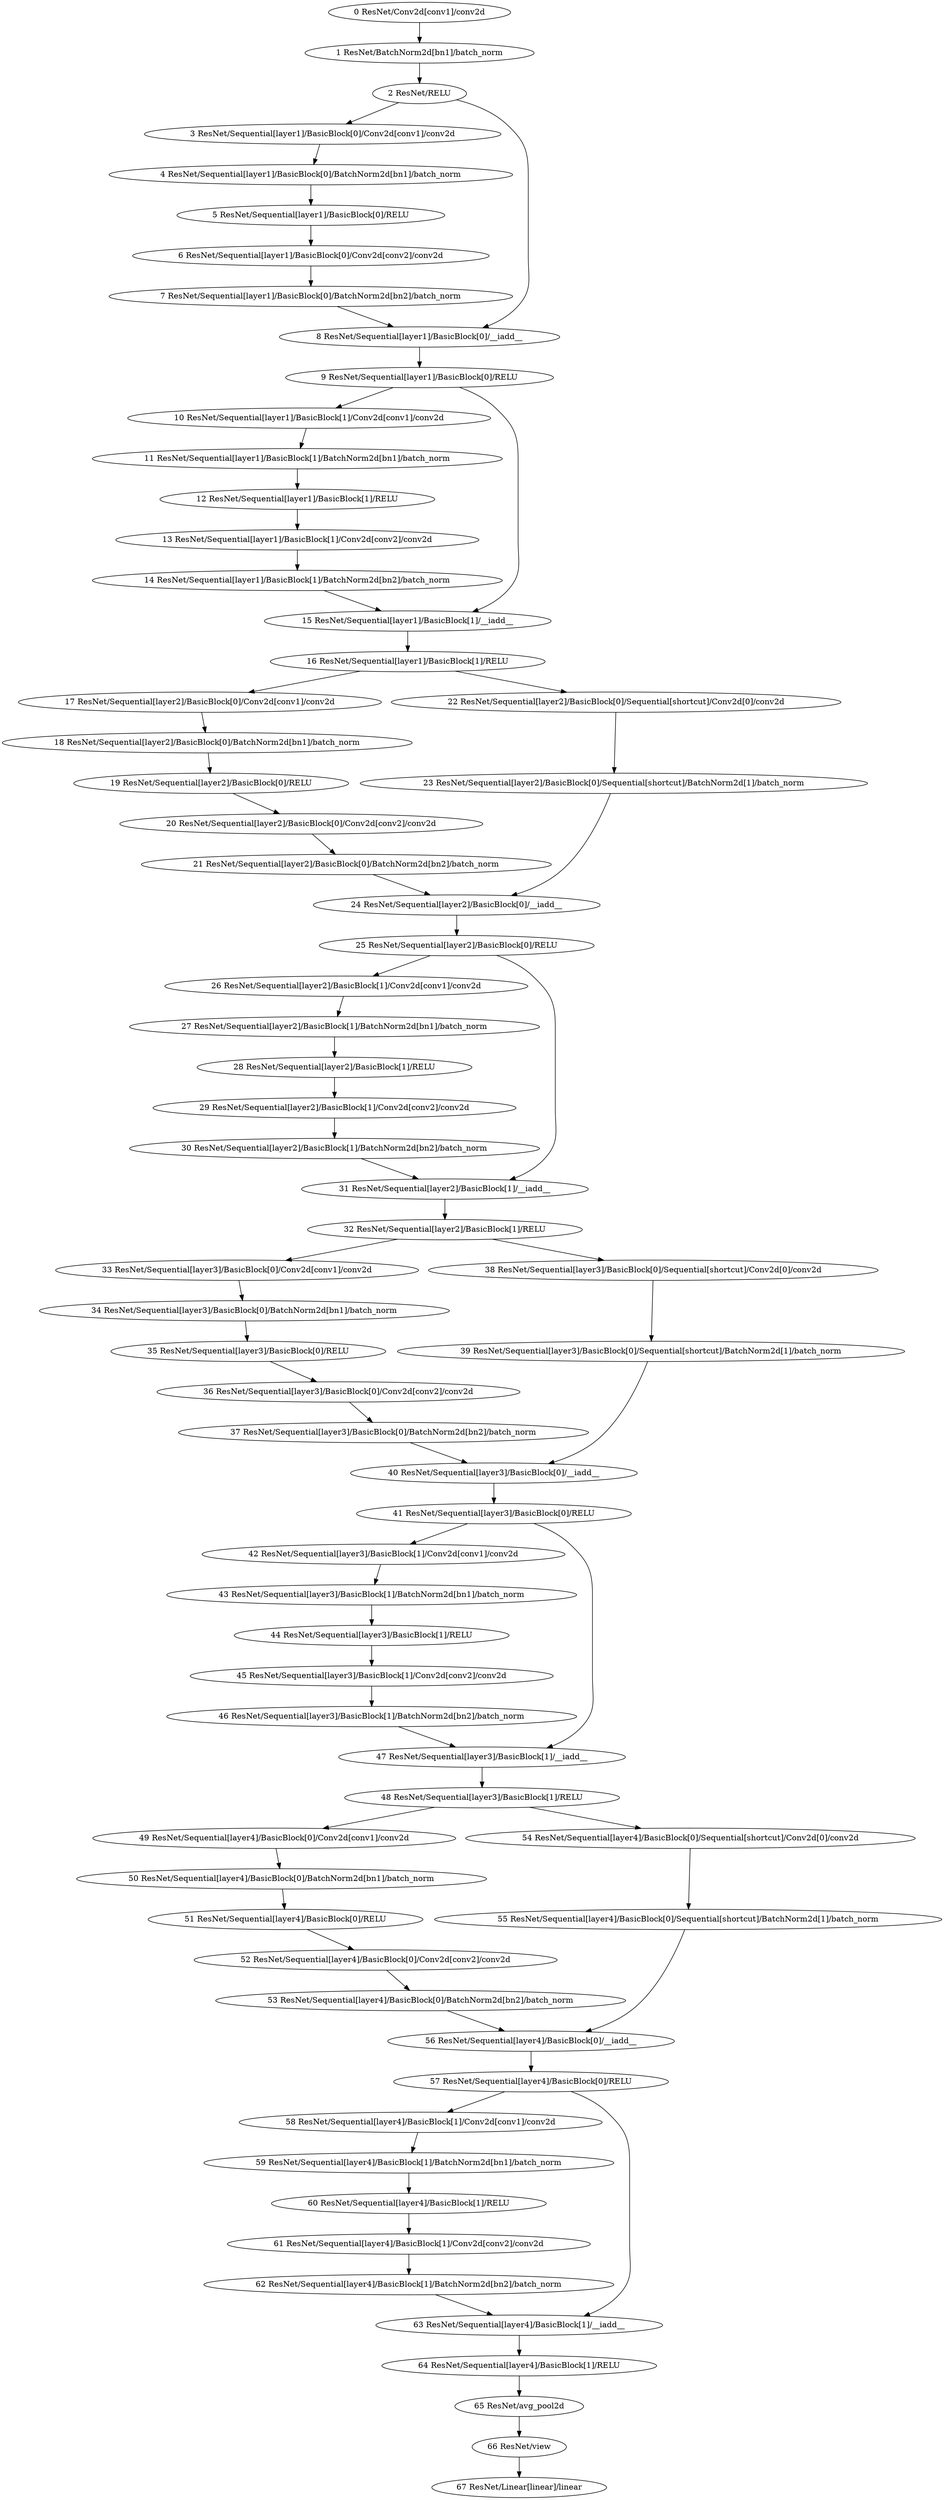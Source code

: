 strict digraph  {
"0 ResNet/Conv2d[conv1]/conv2d" [id=0, scope="ResNet/Conv2d[conv1]", type=conv2d];
"1 ResNet/BatchNorm2d[bn1]/batch_norm" [id=1, scope="ResNet/BatchNorm2d[bn1]", type=batch_norm];
"2 ResNet/RELU" [id=2, scope=ResNet, type=RELU];
"3 ResNet/Sequential[layer1]/BasicBlock[0]/Conv2d[conv1]/conv2d" [id=3, scope="ResNet/Sequential[layer1]/BasicBlock[0]/Conv2d[conv1]", type=conv2d];
"4 ResNet/Sequential[layer1]/BasicBlock[0]/BatchNorm2d[bn1]/batch_norm" [id=4, scope="ResNet/Sequential[layer1]/BasicBlock[0]/BatchNorm2d[bn1]", type=batch_norm];
"5 ResNet/Sequential[layer1]/BasicBlock[0]/RELU" [id=5, scope="ResNet/Sequential[layer1]/BasicBlock[0]", type=RELU];
"6 ResNet/Sequential[layer1]/BasicBlock[0]/Conv2d[conv2]/conv2d" [id=6, scope="ResNet/Sequential[layer1]/BasicBlock[0]/Conv2d[conv2]", type=conv2d];
"7 ResNet/Sequential[layer1]/BasicBlock[0]/BatchNorm2d[bn2]/batch_norm" [id=7, scope="ResNet/Sequential[layer1]/BasicBlock[0]/BatchNorm2d[bn2]", type=batch_norm];
"8 ResNet/Sequential[layer1]/BasicBlock[0]/__iadd__" [id=8, scope="ResNet/Sequential[layer1]/BasicBlock[0]", type=__iadd__];
"9 ResNet/Sequential[layer1]/BasicBlock[0]/RELU" [id=9, scope="ResNet/Sequential[layer1]/BasicBlock[0]", type=RELU];
"10 ResNet/Sequential[layer1]/BasicBlock[1]/Conv2d[conv1]/conv2d" [id=10, scope="ResNet/Sequential[layer1]/BasicBlock[1]/Conv2d[conv1]", type=conv2d];
"11 ResNet/Sequential[layer1]/BasicBlock[1]/BatchNorm2d[bn1]/batch_norm" [id=11, scope="ResNet/Sequential[layer1]/BasicBlock[1]/BatchNorm2d[bn1]", type=batch_norm];
"12 ResNet/Sequential[layer1]/BasicBlock[1]/RELU" [id=12, scope="ResNet/Sequential[layer1]/BasicBlock[1]", type=RELU];
"13 ResNet/Sequential[layer1]/BasicBlock[1]/Conv2d[conv2]/conv2d" [id=13, scope="ResNet/Sequential[layer1]/BasicBlock[1]/Conv2d[conv2]", type=conv2d];
"14 ResNet/Sequential[layer1]/BasicBlock[1]/BatchNorm2d[bn2]/batch_norm" [id=14, scope="ResNet/Sequential[layer1]/BasicBlock[1]/BatchNorm2d[bn2]", type=batch_norm];
"15 ResNet/Sequential[layer1]/BasicBlock[1]/__iadd__" [id=15, scope="ResNet/Sequential[layer1]/BasicBlock[1]", type=__iadd__];
"16 ResNet/Sequential[layer1]/BasicBlock[1]/RELU" [id=16, scope="ResNet/Sequential[layer1]/BasicBlock[1]", type=RELU];
"17 ResNet/Sequential[layer2]/BasicBlock[0]/Conv2d[conv1]/conv2d" [id=17, scope="ResNet/Sequential[layer2]/BasicBlock[0]/Conv2d[conv1]", type=conv2d];
"18 ResNet/Sequential[layer2]/BasicBlock[0]/BatchNorm2d[bn1]/batch_norm" [id=18, scope="ResNet/Sequential[layer2]/BasicBlock[0]/BatchNorm2d[bn1]", type=batch_norm];
"19 ResNet/Sequential[layer2]/BasicBlock[0]/RELU" [id=19, scope="ResNet/Sequential[layer2]/BasicBlock[0]", type=RELU];
"20 ResNet/Sequential[layer2]/BasicBlock[0]/Conv2d[conv2]/conv2d" [id=20, scope="ResNet/Sequential[layer2]/BasicBlock[0]/Conv2d[conv2]", type=conv2d];
"21 ResNet/Sequential[layer2]/BasicBlock[0]/BatchNorm2d[bn2]/batch_norm" [id=21, scope="ResNet/Sequential[layer2]/BasicBlock[0]/BatchNorm2d[bn2]", type=batch_norm];
"22 ResNet/Sequential[layer2]/BasicBlock[0]/Sequential[shortcut]/Conv2d[0]/conv2d" [id=22, scope="ResNet/Sequential[layer2]/BasicBlock[0]/Sequential[shortcut]/Conv2d[0]", type=conv2d];
"23 ResNet/Sequential[layer2]/BasicBlock[0]/Sequential[shortcut]/BatchNorm2d[1]/batch_norm" [id=23, scope="ResNet/Sequential[layer2]/BasicBlock[0]/Sequential[shortcut]/BatchNorm2d[1]", type=batch_norm];
"24 ResNet/Sequential[layer2]/BasicBlock[0]/__iadd__" [id=24, scope="ResNet/Sequential[layer2]/BasicBlock[0]", type=__iadd__];
"25 ResNet/Sequential[layer2]/BasicBlock[0]/RELU" [id=25, scope="ResNet/Sequential[layer2]/BasicBlock[0]", type=RELU];
"26 ResNet/Sequential[layer2]/BasicBlock[1]/Conv2d[conv1]/conv2d" [id=26, scope="ResNet/Sequential[layer2]/BasicBlock[1]/Conv2d[conv1]", type=conv2d];
"27 ResNet/Sequential[layer2]/BasicBlock[1]/BatchNorm2d[bn1]/batch_norm" [id=27, scope="ResNet/Sequential[layer2]/BasicBlock[1]/BatchNorm2d[bn1]", type=batch_norm];
"28 ResNet/Sequential[layer2]/BasicBlock[1]/RELU" [id=28, scope="ResNet/Sequential[layer2]/BasicBlock[1]", type=RELU];
"29 ResNet/Sequential[layer2]/BasicBlock[1]/Conv2d[conv2]/conv2d" [id=29, scope="ResNet/Sequential[layer2]/BasicBlock[1]/Conv2d[conv2]", type=conv2d];
"30 ResNet/Sequential[layer2]/BasicBlock[1]/BatchNorm2d[bn2]/batch_norm" [id=30, scope="ResNet/Sequential[layer2]/BasicBlock[1]/BatchNorm2d[bn2]", type=batch_norm];
"31 ResNet/Sequential[layer2]/BasicBlock[1]/__iadd__" [id=31, scope="ResNet/Sequential[layer2]/BasicBlock[1]", type=__iadd__];
"32 ResNet/Sequential[layer2]/BasicBlock[1]/RELU" [id=32, scope="ResNet/Sequential[layer2]/BasicBlock[1]", type=RELU];
"33 ResNet/Sequential[layer3]/BasicBlock[0]/Conv2d[conv1]/conv2d" [id=33, scope="ResNet/Sequential[layer3]/BasicBlock[0]/Conv2d[conv1]", type=conv2d];
"34 ResNet/Sequential[layer3]/BasicBlock[0]/BatchNorm2d[bn1]/batch_norm" [id=34, scope="ResNet/Sequential[layer3]/BasicBlock[0]/BatchNorm2d[bn1]", type=batch_norm];
"35 ResNet/Sequential[layer3]/BasicBlock[0]/RELU" [id=35, scope="ResNet/Sequential[layer3]/BasicBlock[0]", type=RELU];
"36 ResNet/Sequential[layer3]/BasicBlock[0]/Conv2d[conv2]/conv2d" [id=36, scope="ResNet/Sequential[layer3]/BasicBlock[0]/Conv2d[conv2]", type=conv2d];
"37 ResNet/Sequential[layer3]/BasicBlock[0]/BatchNorm2d[bn2]/batch_norm" [id=37, scope="ResNet/Sequential[layer3]/BasicBlock[0]/BatchNorm2d[bn2]", type=batch_norm];
"38 ResNet/Sequential[layer3]/BasicBlock[0]/Sequential[shortcut]/Conv2d[0]/conv2d" [id=38, scope="ResNet/Sequential[layer3]/BasicBlock[0]/Sequential[shortcut]/Conv2d[0]", type=conv2d];
"39 ResNet/Sequential[layer3]/BasicBlock[0]/Sequential[shortcut]/BatchNorm2d[1]/batch_norm" [id=39, scope="ResNet/Sequential[layer3]/BasicBlock[0]/Sequential[shortcut]/BatchNorm2d[1]", type=batch_norm];
"40 ResNet/Sequential[layer3]/BasicBlock[0]/__iadd__" [id=40, scope="ResNet/Sequential[layer3]/BasicBlock[0]", type=__iadd__];
"41 ResNet/Sequential[layer3]/BasicBlock[0]/RELU" [id=41, scope="ResNet/Sequential[layer3]/BasicBlock[0]", type=RELU];
"42 ResNet/Sequential[layer3]/BasicBlock[1]/Conv2d[conv1]/conv2d" [id=42, scope="ResNet/Sequential[layer3]/BasicBlock[1]/Conv2d[conv1]", type=conv2d];
"43 ResNet/Sequential[layer3]/BasicBlock[1]/BatchNorm2d[bn1]/batch_norm" [id=43, scope="ResNet/Sequential[layer3]/BasicBlock[1]/BatchNorm2d[bn1]", type=batch_norm];
"44 ResNet/Sequential[layer3]/BasicBlock[1]/RELU" [id=44, scope="ResNet/Sequential[layer3]/BasicBlock[1]", type=RELU];
"45 ResNet/Sequential[layer3]/BasicBlock[1]/Conv2d[conv2]/conv2d" [id=45, scope="ResNet/Sequential[layer3]/BasicBlock[1]/Conv2d[conv2]", type=conv2d];
"46 ResNet/Sequential[layer3]/BasicBlock[1]/BatchNorm2d[bn2]/batch_norm" [id=46, scope="ResNet/Sequential[layer3]/BasicBlock[1]/BatchNorm2d[bn2]", type=batch_norm];
"47 ResNet/Sequential[layer3]/BasicBlock[1]/__iadd__" [id=47, scope="ResNet/Sequential[layer3]/BasicBlock[1]", type=__iadd__];
"48 ResNet/Sequential[layer3]/BasicBlock[1]/RELU" [id=48, scope="ResNet/Sequential[layer3]/BasicBlock[1]", type=RELU];
"49 ResNet/Sequential[layer4]/BasicBlock[0]/Conv2d[conv1]/conv2d" [id=49, scope="ResNet/Sequential[layer4]/BasicBlock[0]/Conv2d[conv1]", type=conv2d];
"50 ResNet/Sequential[layer4]/BasicBlock[0]/BatchNorm2d[bn1]/batch_norm" [id=50, scope="ResNet/Sequential[layer4]/BasicBlock[0]/BatchNorm2d[bn1]", type=batch_norm];
"51 ResNet/Sequential[layer4]/BasicBlock[0]/RELU" [id=51, scope="ResNet/Sequential[layer4]/BasicBlock[0]", type=RELU];
"52 ResNet/Sequential[layer4]/BasicBlock[0]/Conv2d[conv2]/conv2d" [id=52, scope="ResNet/Sequential[layer4]/BasicBlock[0]/Conv2d[conv2]", type=conv2d];
"53 ResNet/Sequential[layer4]/BasicBlock[0]/BatchNorm2d[bn2]/batch_norm" [id=53, scope="ResNet/Sequential[layer4]/BasicBlock[0]/BatchNorm2d[bn2]", type=batch_norm];
"54 ResNet/Sequential[layer4]/BasicBlock[0]/Sequential[shortcut]/Conv2d[0]/conv2d" [id=54, scope="ResNet/Sequential[layer4]/BasicBlock[0]/Sequential[shortcut]/Conv2d[0]", type=conv2d];
"55 ResNet/Sequential[layer4]/BasicBlock[0]/Sequential[shortcut]/BatchNorm2d[1]/batch_norm" [id=55, scope="ResNet/Sequential[layer4]/BasicBlock[0]/Sequential[shortcut]/BatchNorm2d[1]", type=batch_norm];
"56 ResNet/Sequential[layer4]/BasicBlock[0]/__iadd__" [id=56, scope="ResNet/Sequential[layer4]/BasicBlock[0]", type=__iadd__];
"57 ResNet/Sequential[layer4]/BasicBlock[0]/RELU" [id=57, scope="ResNet/Sequential[layer4]/BasicBlock[0]", type=RELU];
"58 ResNet/Sequential[layer4]/BasicBlock[1]/Conv2d[conv1]/conv2d" [id=58, scope="ResNet/Sequential[layer4]/BasicBlock[1]/Conv2d[conv1]", type=conv2d];
"59 ResNet/Sequential[layer4]/BasicBlock[1]/BatchNorm2d[bn1]/batch_norm" [id=59, scope="ResNet/Sequential[layer4]/BasicBlock[1]/BatchNorm2d[bn1]", type=batch_norm];
"60 ResNet/Sequential[layer4]/BasicBlock[1]/RELU" [id=60, scope="ResNet/Sequential[layer4]/BasicBlock[1]", type=RELU];
"61 ResNet/Sequential[layer4]/BasicBlock[1]/Conv2d[conv2]/conv2d" [id=61, scope="ResNet/Sequential[layer4]/BasicBlock[1]/Conv2d[conv2]", type=conv2d];
"62 ResNet/Sequential[layer4]/BasicBlock[1]/BatchNorm2d[bn2]/batch_norm" [id=62, scope="ResNet/Sequential[layer4]/BasicBlock[1]/BatchNorm2d[bn2]", type=batch_norm];
"63 ResNet/Sequential[layer4]/BasicBlock[1]/__iadd__" [id=63, scope="ResNet/Sequential[layer4]/BasicBlock[1]", type=__iadd__];
"64 ResNet/Sequential[layer4]/BasicBlock[1]/RELU" [id=64, scope="ResNet/Sequential[layer4]/BasicBlock[1]", type=RELU];
"65 ResNet/avg_pool2d" [id=65, scope=ResNet, type=avg_pool2d];
"66 ResNet/view" [id=66, scope=ResNet, type=view];
"67 ResNet/Linear[linear]/linear" [id=67, scope="ResNet/Linear[linear]", type=linear];
"0 ResNet/Conv2d[conv1]/conv2d" -> "1 ResNet/BatchNorm2d[bn1]/batch_norm";
"1 ResNet/BatchNorm2d[bn1]/batch_norm" -> "2 ResNet/RELU";
"2 ResNet/RELU" -> "3 ResNet/Sequential[layer1]/BasicBlock[0]/Conv2d[conv1]/conv2d";
"2 ResNet/RELU" -> "8 ResNet/Sequential[layer1]/BasicBlock[0]/__iadd__";
"3 ResNet/Sequential[layer1]/BasicBlock[0]/Conv2d[conv1]/conv2d" -> "4 ResNet/Sequential[layer1]/BasicBlock[0]/BatchNorm2d[bn1]/batch_norm";
"4 ResNet/Sequential[layer1]/BasicBlock[0]/BatchNorm2d[bn1]/batch_norm" -> "5 ResNet/Sequential[layer1]/BasicBlock[0]/RELU";
"5 ResNet/Sequential[layer1]/BasicBlock[0]/RELU" -> "6 ResNet/Sequential[layer1]/BasicBlock[0]/Conv2d[conv2]/conv2d";
"6 ResNet/Sequential[layer1]/BasicBlock[0]/Conv2d[conv2]/conv2d" -> "7 ResNet/Sequential[layer1]/BasicBlock[0]/BatchNorm2d[bn2]/batch_norm";
"7 ResNet/Sequential[layer1]/BasicBlock[0]/BatchNorm2d[bn2]/batch_norm" -> "8 ResNet/Sequential[layer1]/BasicBlock[0]/__iadd__";
"8 ResNet/Sequential[layer1]/BasicBlock[0]/__iadd__" -> "9 ResNet/Sequential[layer1]/BasicBlock[0]/RELU";
"9 ResNet/Sequential[layer1]/BasicBlock[0]/RELU" -> "10 ResNet/Sequential[layer1]/BasicBlock[1]/Conv2d[conv1]/conv2d";
"9 ResNet/Sequential[layer1]/BasicBlock[0]/RELU" -> "15 ResNet/Sequential[layer1]/BasicBlock[1]/__iadd__";
"10 ResNet/Sequential[layer1]/BasicBlock[1]/Conv2d[conv1]/conv2d" -> "11 ResNet/Sequential[layer1]/BasicBlock[1]/BatchNorm2d[bn1]/batch_norm";
"11 ResNet/Sequential[layer1]/BasicBlock[1]/BatchNorm2d[bn1]/batch_norm" -> "12 ResNet/Sequential[layer1]/BasicBlock[1]/RELU";
"12 ResNet/Sequential[layer1]/BasicBlock[1]/RELU" -> "13 ResNet/Sequential[layer1]/BasicBlock[1]/Conv2d[conv2]/conv2d";
"13 ResNet/Sequential[layer1]/BasicBlock[1]/Conv2d[conv2]/conv2d" -> "14 ResNet/Sequential[layer1]/BasicBlock[1]/BatchNorm2d[bn2]/batch_norm";
"14 ResNet/Sequential[layer1]/BasicBlock[1]/BatchNorm2d[bn2]/batch_norm" -> "15 ResNet/Sequential[layer1]/BasicBlock[1]/__iadd__";
"15 ResNet/Sequential[layer1]/BasicBlock[1]/__iadd__" -> "16 ResNet/Sequential[layer1]/BasicBlock[1]/RELU";
"16 ResNet/Sequential[layer1]/BasicBlock[1]/RELU" -> "17 ResNet/Sequential[layer2]/BasicBlock[0]/Conv2d[conv1]/conv2d";
"16 ResNet/Sequential[layer1]/BasicBlock[1]/RELU" -> "22 ResNet/Sequential[layer2]/BasicBlock[0]/Sequential[shortcut]/Conv2d[0]/conv2d";
"17 ResNet/Sequential[layer2]/BasicBlock[0]/Conv2d[conv1]/conv2d" -> "18 ResNet/Sequential[layer2]/BasicBlock[0]/BatchNorm2d[bn1]/batch_norm";
"18 ResNet/Sequential[layer2]/BasicBlock[0]/BatchNorm2d[bn1]/batch_norm" -> "19 ResNet/Sequential[layer2]/BasicBlock[0]/RELU";
"19 ResNet/Sequential[layer2]/BasicBlock[0]/RELU" -> "20 ResNet/Sequential[layer2]/BasicBlock[0]/Conv2d[conv2]/conv2d";
"20 ResNet/Sequential[layer2]/BasicBlock[0]/Conv2d[conv2]/conv2d" -> "21 ResNet/Sequential[layer2]/BasicBlock[0]/BatchNorm2d[bn2]/batch_norm";
"21 ResNet/Sequential[layer2]/BasicBlock[0]/BatchNorm2d[bn2]/batch_norm" -> "24 ResNet/Sequential[layer2]/BasicBlock[0]/__iadd__";
"22 ResNet/Sequential[layer2]/BasicBlock[0]/Sequential[shortcut]/Conv2d[0]/conv2d" -> "23 ResNet/Sequential[layer2]/BasicBlock[0]/Sequential[shortcut]/BatchNorm2d[1]/batch_norm";
"23 ResNet/Sequential[layer2]/BasicBlock[0]/Sequential[shortcut]/BatchNorm2d[1]/batch_norm" -> "24 ResNet/Sequential[layer2]/BasicBlock[0]/__iadd__";
"24 ResNet/Sequential[layer2]/BasicBlock[0]/__iadd__" -> "25 ResNet/Sequential[layer2]/BasicBlock[0]/RELU";
"25 ResNet/Sequential[layer2]/BasicBlock[0]/RELU" -> "26 ResNet/Sequential[layer2]/BasicBlock[1]/Conv2d[conv1]/conv2d";
"25 ResNet/Sequential[layer2]/BasicBlock[0]/RELU" -> "31 ResNet/Sequential[layer2]/BasicBlock[1]/__iadd__";
"26 ResNet/Sequential[layer2]/BasicBlock[1]/Conv2d[conv1]/conv2d" -> "27 ResNet/Sequential[layer2]/BasicBlock[1]/BatchNorm2d[bn1]/batch_norm";
"27 ResNet/Sequential[layer2]/BasicBlock[1]/BatchNorm2d[bn1]/batch_norm" -> "28 ResNet/Sequential[layer2]/BasicBlock[1]/RELU";
"28 ResNet/Sequential[layer2]/BasicBlock[1]/RELU" -> "29 ResNet/Sequential[layer2]/BasicBlock[1]/Conv2d[conv2]/conv2d";
"29 ResNet/Sequential[layer2]/BasicBlock[1]/Conv2d[conv2]/conv2d" -> "30 ResNet/Sequential[layer2]/BasicBlock[1]/BatchNorm2d[bn2]/batch_norm";
"30 ResNet/Sequential[layer2]/BasicBlock[1]/BatchNorm2d[bn2]/batch_norm" -> "31 ResNet/Sequential[layer2]/BasicBlock[1]/__iadd__";
"31 ResNet/Sequential[layer2]/BasicBlock[1]/__iadd__" -> "32 ResNet/Sequential[layer2]/BasicBlock[1]/RELU";
"32 ResNet/Sequential[layer2]/BasicBlock[1]/RELU" -> "33 ResNet/Sequential[layer3]/BasicBlock[0]/Conv2d[conv1]/conv2d";
"32 ResNet/Sequential[layer2]/BasicBlock[1]/RELU" -> "38 ResNet/Sequential[layer3]/BasicBlock[0]/Sequential[shortcut]/Conv2d[0]/conv2d";
"33 ResNet/Sequential[layer3]/BasicBlock[0]/Conv2d[conv1]/conv2d" -> "34 ResNet/Sequential[layer3]/BasicBlock[0]/BatchNorm2d[bn1]/batch_norm";
"34 ResNet/Sequential[layer3]/BasicBlock[0]/BatchNorm2d[bn1]/batch_norm" -> "35 ResNet/Sequential[layer3]/BasicBlock[0]/RELU";
"35 ResNet/Sequential[layer3]/BasicBlock[0]/RELU" -> "36 ResNet/Sequential[layer3]/BasicBlock[0]/Conv2d[conv2]/conv2d";
"36 ResNet/Sequential[layer3]/BasicBlock[0]/Conv2d[conv2]/conv2d" -> "37 ResNet/Sequential[layer3]/BasicBlock[0]/BatchNorm2d[bn2]/batch_norm";
"37 ResNet/Sequential[layer3]/BasicBlock[0]/BatchNorm2d[bn2]/batch_norm" -> "40 ResNet/Sequential[layer3]/BasicBlock[0]/__iadd__";
"38 ResNet/Sequential[layer3]/BasicBlock[0]/Sequential[shortcut]/Conv2d[0]/conv2d" -> "39 ResNet/Sequential[layer3]/BasicBlock[0]/Sequential[shortcut]/BatchNorm2d[1]/batch_norm";
"39 ResNet/Sequential[layer3]/BasicBlock[0]/Sequential[shortcut]/BatchNorm2d[1]/batch_norm" -> "40 ResNet/Sequential[layer3]/BasicBlock[0]/__iadd__";
"40 ResNet/Sequential[layer3]/BasicBlock[0]/__iadd__" -> "41 ResNet/Sequential[layer3]/BasicBlock[0]/RELU";
"41 ResNet/Sequential[layer3]/BasicBlock[0]/RELU" -> "42 ResNet/Sequential[layer3]/BasicBlock[1]/Conv2d[conv1]/conv2d";
"41 ResNet/Sequential[layer3]/BasicBlock[0]/RELU" -> "47 ResNet/Sequential[layer3]/BasicBlock[1]/__iadd__";
"42 ResNet/Sequential[layer3]/BasicBlock[1]/Conv2d[conv1]/conv2d" -> "43 ResNet/Sequential[layer3]/BasicBlock[1]/BatchNorm2d[bn1]/batch_norm";
"43 ResNet/Sequential[layer3]/BasicBlock[1]/BatchNorm2d[bn1]/batch_norm" -> "44 ResNet/Sequential[layer3]/BasicBlock[1]/RELU";
"44 ResNet/Sequential[layer3]/BasicBlock[1]/RELU" -> "45 ResNet/Sequential[layer3]/BasicBlock[1]/Conv2d[conv2]/conv2d";
"45 ResNet/Sequential[layer3]/BasicBlock[1]/Conv2d[conv2]/conv2d" -> "46 ResNet/Sequential[layer3]/BasicBlock[1]/BatchNorm2d[bn2]/batch_norm";
"46 ResNet/Sequential[layer3]/BasicBlock[1]/BatchNorm2d[bn2]/batch_norm" -> "47 ResNet/Sequential[layer3]/BasicBlock[1]/__iadd__";
"47 ResNet/Sequential[layer3]/BasicBlock[1]/__iadd__" -> "48 ResNet/Sequential[layer3]/BasicBlock[1]/RELU";
"48 ResNet/Sequential[layer3]/BasicBlock[1]/RELU" -> "49 ResNet/Sequential[layer4]/BasicBlock[0]/Conv2d[conv1]/conv2d";
"48 ResNet/Sequential[layer3]/BasicBlock[1]/RELU" -> "54 ResNet/Sequential[layer4]/BasicBlock[0]/Sequential[shortcut]/Conv2d[0]/conv2d";
"49 ResNet/Sequential[layer4]/BasicBlock[0]/Conv2d[conv1]/conv2d" -> "50 ResNet/Sequential[layer4]/BasicBlock[0]/BatchNorm2d[bn1]/batch_norm";
"50 ResNet/Sequential[layer4]/BasicBlock[0]/BatchNorm2d[bn1]/batch_norm" -> "51 ResNet/Sequential[layer4]/BasicBlock[0]/RELU";
"51 ResNet/Sequential[layer4]/BasicBlock[0]/RELU" -> "52 ResNet/Sequential[layer4]/BasicBlock[0]/Conv2d[conv2]/conv2d";
"52 ResNet/Sequential[layer4]/BasicBlock[0]/Conv2d[conv2]/conv2d" -> "53 ResNet/Sequential[layer4]/BasicBlock[0]/BatchNorm2d[bn2]/batch_norm";
"53 ResNet/Sequential[layer4]/BasicBlock[0]/BatchNorm2d[bn2]/batch_norm" -> "56 ResNet/Sequential[layer4]/BasicBlock[0]/__iadd__";
"54 ResNet/Sequential[layer4]/BasicBlock[0]/Sequential[shortcut]/Conv2d[0]/conv2d" -> "55 ResNet/Sequential[layer4]/BasicBlock[0]/Sequential[shortcut]/BatchNorm2d[1]/batch_norm";
"55 ResNet/Sequential[layer4]/BasicBlock[0]/Sequential[shortcut]/BatchNorm2d[1]/batch_norm" -> "56 ResNet/Sequential[layer4]/BasicBlock[0]/__iadd__";
"56 ResNet/Sequential[layer4]/BasicBlock[0]/__iadd__" -> "57 ResNet/Sequential[layer4]/BasicBlock[0]/RELU";
"57 ResNet/Sequential[layer4]/BasicBlock[0]/RELU" -> "58 ResNet/Sequential[layer4]/BasicBlock[1]/Conv2d[conv1]/conv2d";
"57 ResNet/Sequential[layer4]/BasicBlock[0]/RELU" -> "63 ResNet/Sequential[layer4]/BasicBlock[1]/__iadd__";
"58 ResNet/Sequential[layer4]/BasicBlock[1]/Conv2d[conv1]/conv2d" -> "59 ResNet/Sequential[layer4]/BasicBlock[1]/BatchNorm2d[bn1]/batch_norm";
"59 ResNet/Sequential[layer4]/BasicBlock[1]/BatchNorm2d[bn1]/batch_norm" -> "60 ResNet/Sequential[layer4]/BasicBlock[1]/RELU";
"60 ResNet/Sequential[layer4]/BasicBlock[1]/RELU" -> "61 ResNet/Sequential[layer4]/BasicBlock[1]/Conv2d[conv2]/conv2d";
"61 ResNet/Sequential[layer4]/BasicBlock[1]/Conv2d[conv2]/conv2d" -> "62 ResNet/Sequential[layer4]/BasicBlock[1]/BatchNorm2d[bn2]/batch_norm";
"62 ResNet/Sequential[layer4]/BasicBlock[1]/BatchNorm2d[bn2]/batch_norm" -> "63 ResNet/Sequential[layer4]/BasicBlock[1]/__iadd__";
"63 ResNet/Sequential[layer4]/BasicBlock[1]/__iadd__" -> "64 ResNet/Sequential[layer4]/BasicBlock[1]/RELU";
"64 ResNet/Sequential[layer4]/BasicBlock[1]/RELU" -> "65 ResNet/avg_pool2d";
"65 ResNet/avg_pool2d" -> "66 ResNet/view";
"66 ResNet/view" -> "67 ResNet/Linear[linear]/linear";
}
